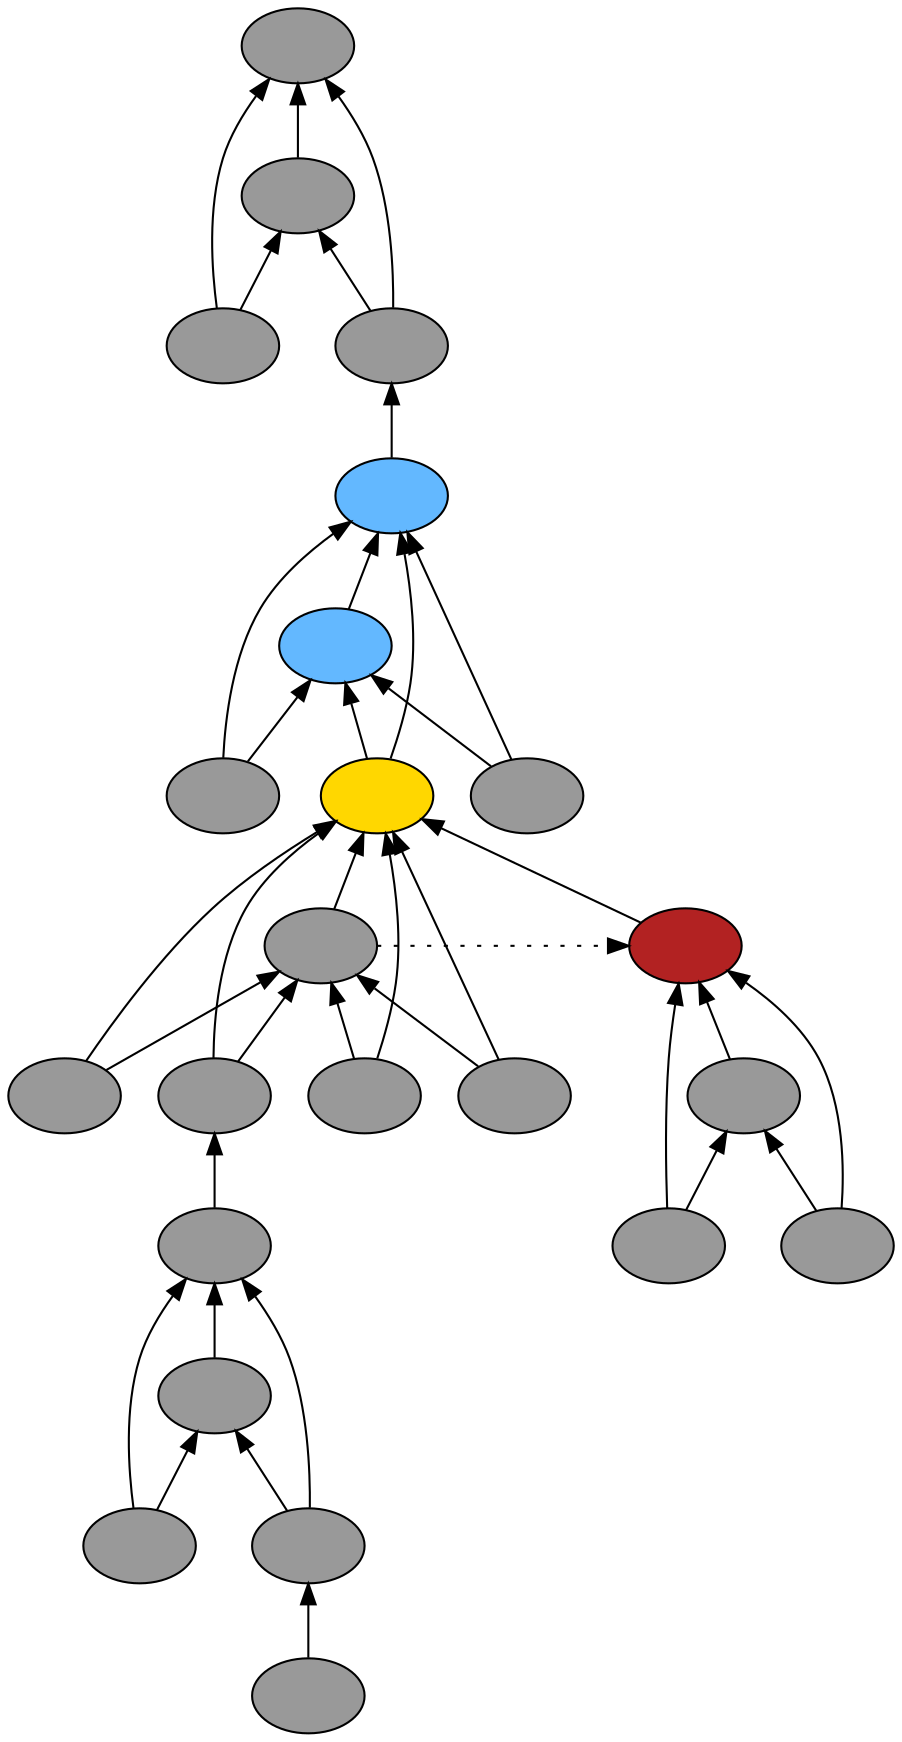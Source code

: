 digraph {
rankdir=BT
fontsize=24
subgraph clster1 {
subgraph clster2 {
"49603280"["fillcolor"="grey60" "fontsize"="24" "label"="" "shape"="ellipse" "style"="filled" ]
}

subgraph clster3 {
"49578432"["fillcolor"="grey60" "fontsize"="24" "label"="" "shape"="ellipse" "style"="filled" ]
"49548896"["fillcolor"="grey60" "fontsize"="24" "label"="" "shape"="ellipse" "style"="filled" ]
"57660304"["fillcolor"="grey60" "fontsize"="24" "label"="" "shape"="ellipse" "style"="filled" ]
"52681840"["fillcolor"="grey60" "fontsize"="24" "label"="" "shape"="ellipse" "style"="filled" ]
}

subgraph clster4 {
"52397680"["fillcolor"="steelblue1" "fontsize"="24" "label"="" "shape"="ellipse" "style"="filled" ]
"50247536"["fillcolor"="steelblue1" "fontsize"="24" "label"="" "shape"="ellipse" "style"="filled" ]
"53333456"["fillcolor"="grey60" "fontsize"="24" "label"="" "shape"="ellipse" "style"="filled" ]
"53215552"["fillcolor"="gold" "fontsize"="24" "label"="" "shape"="ellipse" "style"="filled" ]
"53080080"["fillcolor"="grey60" "fontsize"="24" "label"="" "shape"="ellipse" "style"="filled" ]
"57253040"["fillcolor"="grey60" "fontsize"="24" "label"="" "shape"="ellipse" "style"="filled" ]
"48783584"["fillcolor"="grey60" "fontsize"="24" "label"="" "shape"="ellipse" "style"="filled" ]
"50481568"["fillcolor"="grey60" "fontsize"="24" "label"="" "shape"="ellipse" "style"="filled" ]
"53080768"["fillcolor"="grey60" "fontsize"="24" "label"="" "shape"="ellipse" "style"="filled" ]
"55107072"["fillcolor"="grey60" "fontsize"="24" "label"="" "shape"="ellipse" "style"="filled" ]
}

subgraph clster5 {
"53296304"["fillcolor"="grey60" "fontsize"="24" "label"="" "shape"="ellipse" "style"="filled" ]
"58648144"["fillcolor"="grey60" "fontsize"="24" "label"="" "shape"="ellipse" "style"="filled" ]
"52404240"["fillcolor"="grey60" "fontsize"="24" "label"="" "shape"="ellipse" "style"="filled" ]
"49620848"["fillcolor"="grey60" "fontsize"="24" "label"="" "shape"="ellipse" "style"="filled" ]
}

}

subgraph clster6 {
"54608032"["fillcolor"="firebrick" "fontsize"="24" "label"="" "shape"="ellipse" "style"="filled" ]
"55036928"["fillcolor"="grey60" "fontsize"="24" "label"="" "shape"="ellipse" "style"="filled" ]
"53085776"["fillcolor"="grey60" "fontsize"="24" "label"="" "shape"="ellipse" "style"="filled" ]
"58183536"["fillcolor"="grey60" "fontsize"="24" "label"="" "shape"="ellipse" "style"="filled" ]
}

"57660304" -> "49578432"["arrowhead"="normal" "color"="black" "constraint"="true" "style"="solid" ]
"57660304" -> "49548896"["arrowhead"="normal" "color"="black" "constraint"="true" "style"="solid" ]
"52681840" -> "49578432"["arrowhead"="normal" "color"="black" "constraint"="true" "style"="solid" ]
"52681840" -> "49548896"["arrowhead"="normal" "color"="black" "constraint"="true" "style"="solid" ]
"49603280" -> "52681840"["arrowhead"="normal" "color"="black" "constraint"="true" "style"="solid" ]
"49548896" -> "49578432"["arrowhead"="normal" "color"="black" "constraint"="true" "style"="solid" ]
"53333456" -> "52397680"["arrowhead"="normal" "color"="black" "constraint"="true" "style"="solid" ]
"53333456" -> "50247536"["arrowhead"="normal" "color"="black" "constraint"="true" "style"="solid" ]
"53215552" -> "52397680"["arrowhead"="normal" "color"="black" "constraint"="true" "style"="solid" ]
"53215552" -> "50247536"["arrowhead"="normal" "color"="black" "constraint"="true" "style"="solid" ]
"57253040" -> "53215552"["arrowhead"="normal" "color"="black" "constraint"="true" "style"="solid" ]
"57253040" -> "53080080"["arrowhead"="normal" "color"="black" "constraint"="true" "style"="solid" ]
"48783584" -> "53215552"["arrowhead"="normal" "color"="black" "constraint"="true" "style"="solid" ]
"48783584" -> "53080080"["arrowhead"="normal" "color"="black" "constraint"="true" "style"="solid" ]
"49578432" -> "48783584"["arrowhead"="normal" "color"="black" "constraint"="true" "style"="solid" ]
"50481568" -> "53215552"["arrowhead"="normal" "color"="black" "constraint"="true" "style"="solid" ]
"50481568" -> "53080080"["arrowhead"="normal" "color"="black" "constraint"="true" "style"="solid" ]
"53080768" -> "53215552"["arrowhead"="normal" "color"="black" "constraint"="true" "style"="solid" ]
"53080768" -> "53080080"["arrowhead"="normal" "color"="black" "constraint"="true" "style"="solid" ]
"53080080" -> "53215552"["arrowhead"="normal" "color"="black" "constraint"="true" "style"="solid" ]
"54608032" -> "53215552"["arrowhead"="normal" "color"="black" "constraint"="true" "style"="solid" ]
"53080080" -> "54608032"["arrowhead"="normal" "color"="black" "constraint"="false" "style"="dotted" ]
"55107072" -> "52397680"["arrowhead"="normal" "color"="black" "constraint"="true" "style"="solid" ]
"55107072" -> "50247536"["arrowhead"="normal" "color"="black" "constraint"="true" "style"="solid" ]
"50247536" -> "52397680"["arrowhead"="normal" "color"="black" "constraint"="true" "style"="solid" ]
"52404240" -> "53296304"["arrowhead"="normal" "color"="black" "constraint"="true" "style"="solid" ]
"52404240" -> "58648144"["arrowhead"="normal" "color"="black" "constraint"="true" "style"="solid" ]
"49620848" -> "53296304"["arrowhead"="normal" "color"="black" "constraint"="true" "style"="solid" ]
"49620848" -> "58648144"["arrowhead"="normal" "color"="black" "constraint"="true" "style"="solid" ]
"52397680" -> "49620848"["arrowhead"="normal" "color"="black" "constraint"="true" "style"="solid" ]
"58648144" -> "53296304"["arrowhead"="normal" "color"="black" "constraint"="true" "style"="solid" ]
"53085776" -> "54608032"["arrowhead"="normal" "color"="black" "constraint"="true" "style"="solid" ]
"53085776" -> "55036928"["arrowhead"="normal" "color"="black" "constraint"="true" "style"="solid" ]
"58183536" -> "54608032"["arrowhead"="normal" "color"="black" "constraint"="true" "style"="solid" ]
"58183536" -> "55036928"["arrowhead"="normal" "color"="black" "constraint"="true" "style"="solid" ]
"55036928" -> "54608032"["arrowhead"="normal" "color"="black" "constraint"="true" "style"="solid" ]

}